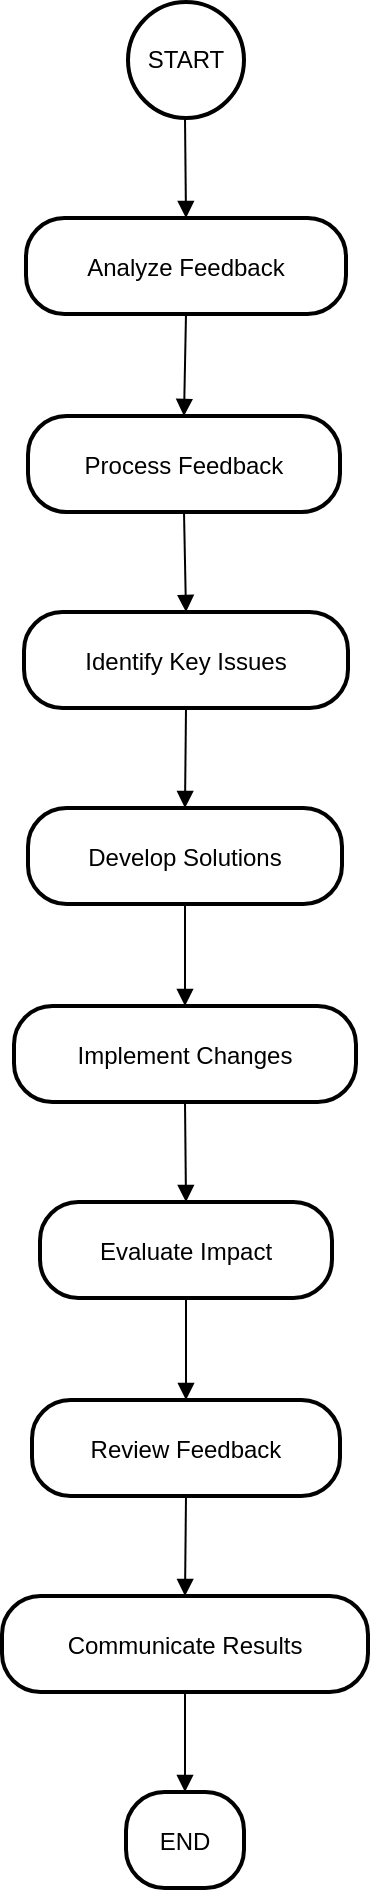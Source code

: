 <mxfile version="24.9.3">
  <diagram name="Halaman-1" id="EBCRNeakoo8TtPouz9yJ">
    <mxGraphModel>
      <root>
        <mxCell id="0" />
        <mxCell id="1" parent="0" />
        <mxCell id="2" value="START" style="ellipse;aspect=fixed;strokeWidth=2;whiteSpace=wrap;" vertex="1" parent="1">
          <mxGeometry x="71" y="8" width="58" height="58" as="geometry" />
        </mxCell>
        <mxCell id="3" value="Analyze Feedback" style="rounded=1;arcSize=40;strokeWidth=2" vertex="1" parent="1">
          <mxGeometry x="20" y="116" width="160" height="48" as="geometry" />
        </mxCell>
        <mxCell id="4" value="Process Feedback" style="rounded=1;arcSize=40;strokeWidth=2" vertex="1" parent="1">
          <mxGeometry x="21" y="215" width="156" height="48" as="geometry" />
        </mxCell>
        <mxCell id="5" value="Identify Key Issues" style="rounded=1;arcSize=40;strokeWidth=2" vertex="1" parent="1">
          <mxGeometry x="19" y="313" width="162" height="48" as="geometry" />
        </mxCell>
        <mxCell id="6" value="Develop Solutions" style="rounded=1;arcSize=40;strokeWidth=2" vertex="1" parent="1">
          <mxGeometry x="21" y="411" width="157" height="48" as="geometry" />
        </mxCell>
        <mxCell id="7" value="Implement Changes" style="rounded=1;arcSize=40;strokeWidth=2" vertex="1" parent="1">
          <mxGeometry x="14" y="510" width="171" height="48" as="geometry" />
        </mxCell>
        <mxCell id="8" value="Evaluate Impact" style="rounded=1;arcSize=40;strokeWidth=2" vertex="1" parent="1">
          <mxGeometry x="27" y="608" width="146" height="48" as="geometry" />
        </mxCell>
        <mxCell id="9" value="Review Feedback" style="rounded=1;arcSize=40;strokeWidth=2" vertex="1" parent="1">
          <mxGeometry x="23" y="707" width="154" height="48" as="geometry" />
        </mxCell>
        <mxCell id="10" value="Communicate Results" style="rounded=1;arcSize=40;strokeWidth=2" vertex="1" parent="1">
          <mxGeometry x="8" y="805" width="183" height="48" as="geometry" />
        </mxCell>
        <mxCell id="11" value="END" style="rounded=1;arcSize=40;strokeWidth=2" vertex="1" parent="1">
          <mxGeometry x="70" y="903" width="59" height="48" as="geometry" />
        </mxCell>
        <mxCell id="12" value="" style="curved=1;startArrow=none;endArrow=block;exitX=0.49;exitY=1;entryX=0.5;entryY=0;" edge="1" parent="1" source="2" target="3">
          <mxGeometry relative="1" as="geometry">
            <Array as="points" />
          </mxGeometry>
        </mxCell>
        <mxCell id="13" value="" style="curved=1;startArrow=none;endArrow=block;exitX=0.5;exitY=1.01;entryX=0.5;entryY=-0.01;" edge="1" parent="1" source="3" target="4">
          <mxGeometry relative="1" as="geometry">
            <Array as="points" />
          </mxGeometry>
        </mxCell>
        <mxCell id="14" value="" style="curved=1;startArrow=none;endArrow=block;exitX=0.5;exitY=1;entryX=0.5;entryY=0;" edge="1" parent="1" source="4" target="5">
          <mxGeometry relative="1" as="geometry">
            <Array as="points" />
          </mxGeometry>
        </mxCell>
        <mxCell id="15" value="" style="curved=1;startArrow=none;endArrow=block;exitX=0.5;exitY=1.01;entryX=0.5;entryY=0.01;" edge="1" parent="1" source="5" target="6">
          <mxGeometry relative="1" as="geometry">
            <Array as="points" />
          </mxGeometry>
        </mxCell>
        <mxCell id="16" value="" style="curved=1;startArrow=none;endArrow=block;exitX=0.5;exitY=1.02;entryX=0.5;entryY=-0.01;" edge="1" parent="1" source="6" target="7">
          <mxGeometry relative="1" as="geometry">
            <Array as="points" />
          </mxGeometry>
        </mxCell>
        <mxCell id="17" value="" style="curved=1;startArrow=none;endArrow=block;exitX=0.5;exitY=1;entryX=0.5;entryY=0;" edge="1" parent="1" source="7" target="8">
          <mxGeometry relative="1" as="geometry">
            <Array as="points" />
          </mxGeometry>
        </mxCell>
        <mxCell id="18" value="" style="curved=1;startArrow=none;endArrow=block;exitX=0.5;exitY=1.01;entryX=0.5;entryY=-0.01;" edge="1" parent="1" source="8" target="9">
          <mxGeometry relative="1" as="geometry">
            <Array as="points" />
          </mxGeometry>
        </mxCell>
        <mxCell id="19" value="" style="curved=1;startArrow=none;endArrow=block;exitX=0.5;exitY=1;entryX=0.5;entryY=0;" edge="1" parent="1" source="9" target="10">
          <mxGeometry relative="1" as="geometry">
            <Array as="points" />
          </mxGeometry>
        </mxCell>
        <mxCell id="20" value="" style="curved=1;startArrow=none;endArrow=block;exitX=0.5;exitY=1.01;entryX=0.5;entryY=0.01;" edge="1" parent="1" source="10" target="11">
          <mxGeometry relative="1" as="geometry">
            <Array as="points" />
          </mxGeometry>
        </mxCell>
      </root>
    </mxGraphModel>
  </diagram>
</mxfile>

